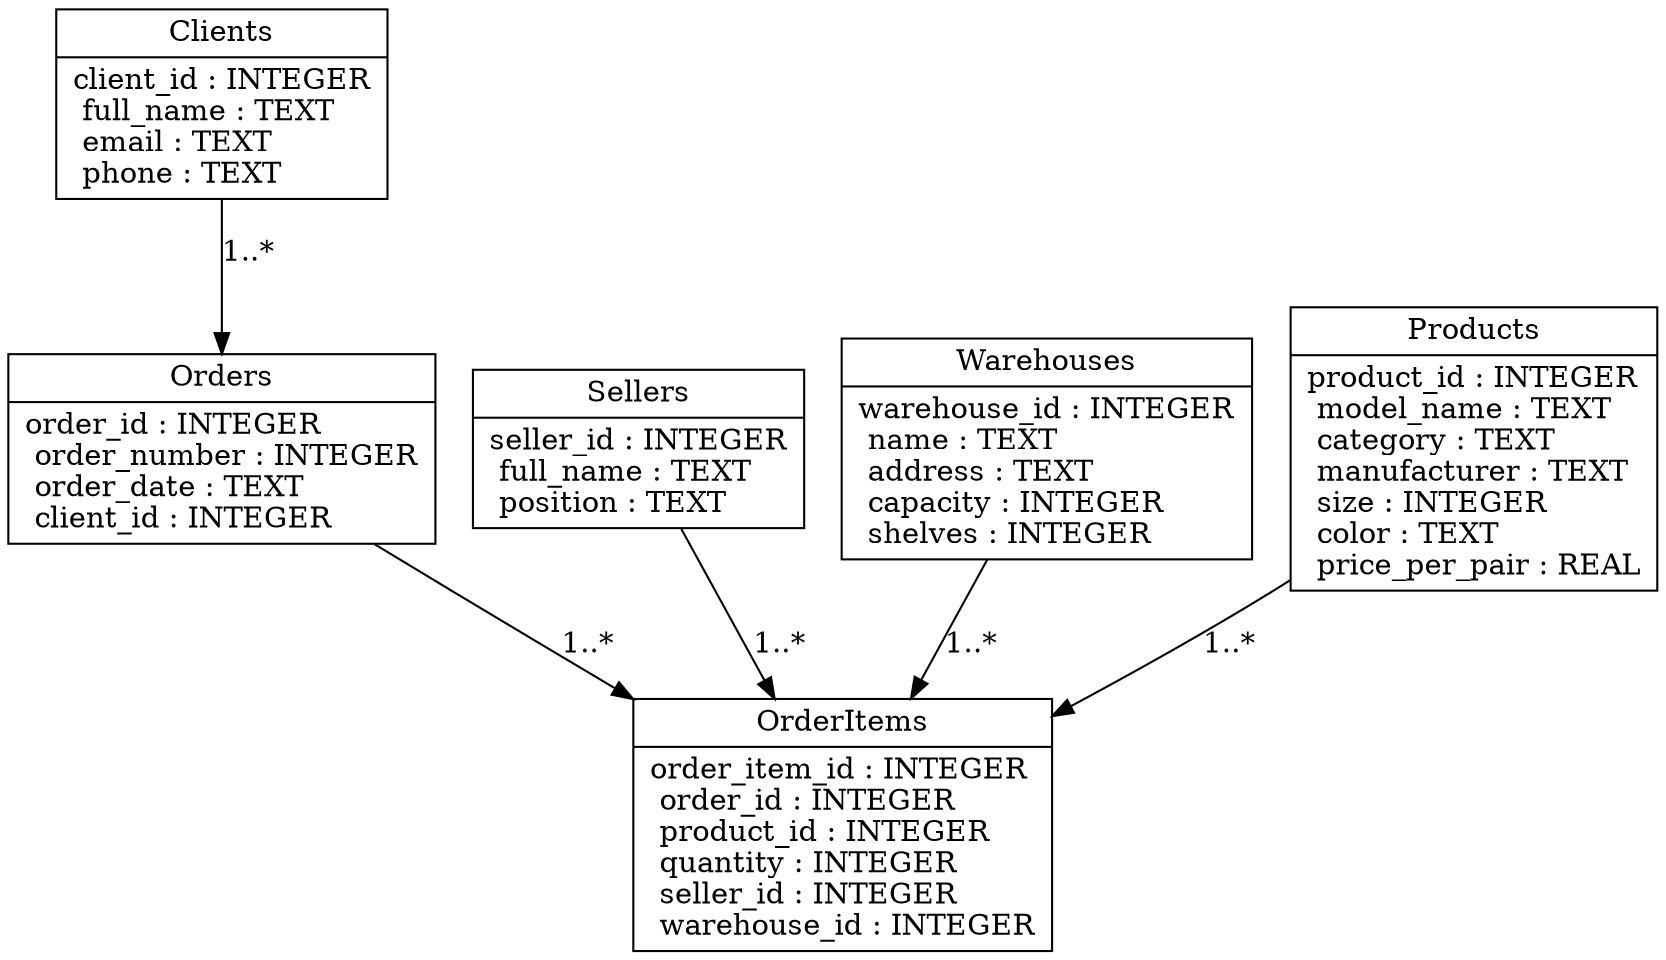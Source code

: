 digraph ER {
    node [shape=record];

    Clients [label="{Clients|client_id : INTEGER\l full_name : TEXT\l email : TEXT\l phone : TEXT\l}"];

    Sellers [label="{Sellers|seller_id : INTEGER\l full_name : TEXT\l position : TEXT\l}"];

    Warehouses [label="{Warehouses|warehouse_id : INTEGER\l name : TEXT\l address : TEXT\l capacity : INTEGER\l shelves : INTEGER\l}"];

    Products [label="{Products|product_id : INTEGER\l model_name : TEXT\l category : TEXT\l manufacturer : TEXT\l size : INTEGER\l color : TEXT\l price_per_pair : REAL\l}"];

    Orders [label="{Orders|order_id : INTEGER\l order_number : INTEGER\l order_date : TEXT\l client_id : INTEGER\l}"];

    OrderItems [label="{OrderItems|order_item_id : INTEGER\l order_id : INTEGER\l product_id : INTEGER\l quantity : INTEGER\l seller_id : INTEGER\l warehouse_id : INTEGER\l}"];

    Clients -> Orders [label="1..*"];
    Sellers -> OrderItems [label="1..*"];
    Warehouses -> OrderItems [label="1..*"];
    Products -> OrderItems [label="1..*"];
    Orders -> OrderItems [label="1..*"];
}
